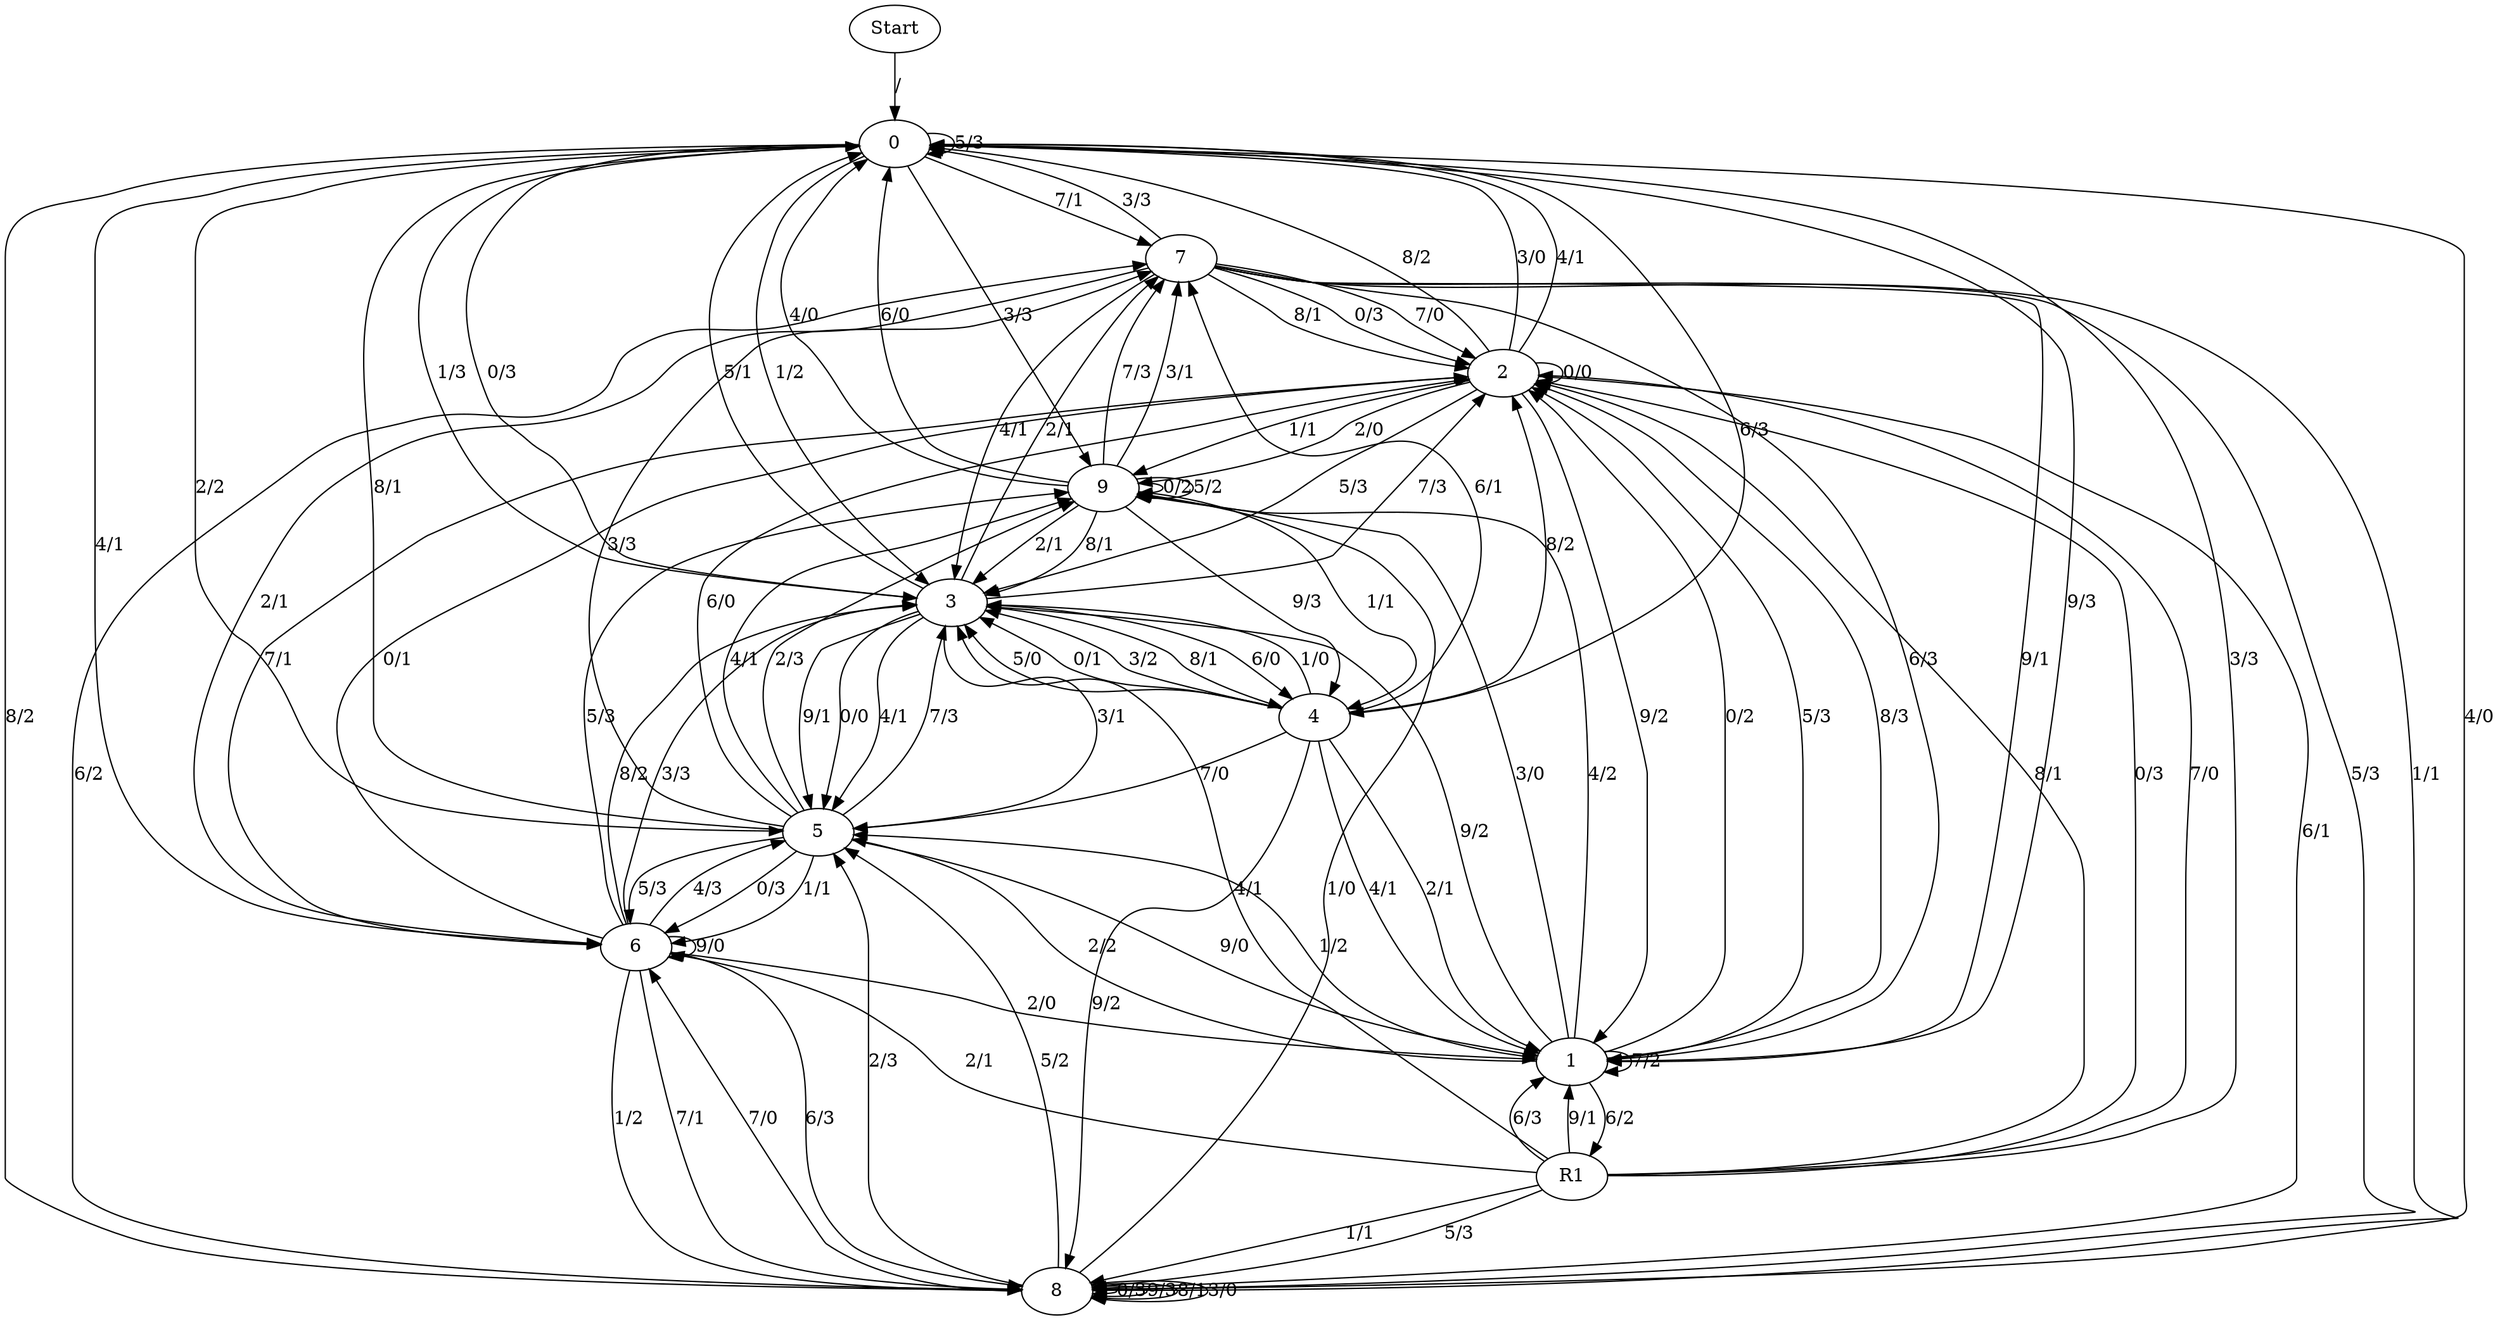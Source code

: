 digraph {
	Start -> 0 [label="/"]
	0 -> 7 [label="7/1"]
	0 -> 4 [label="6/3"]
	0 -> 3 [label="0/3"]
	0 -> 3 [label="1/2"]
	0 -> 1 [label="9/3"]
	0 -> 5 [label="2/2"]
	0 -> 8 [label="8/2"]
	0 -> 6 [label="4/1"]
	0 -> 0 [label="5/3"]
	0 -> 9 [label="3/3"]
	9 -> 0 [label="4/0"]
	9 -> 9 [label="0/2"]
	9 -> 3 [label="8/1"]
	9 -> 3 [label="2/1"]
	9 -> 4 [label="1/1"]
	9 -> 9 [label="5/2"]
	9 -> 4 [label="9/3"]
	9 -> 7 [label="7/3"]
	9 -> 0 [label="6/0"]
	9 -> 7 [label="3/1"]
	3 -> 0 [label="5/1"]
	3 -> 4 [label="6/0"]
	3 -> 5 [label="3/1"]
	3 -> 5 [label="9/1"]
	3 -> 5 [label="0/0"]
	3 -> 7 [label="2/1"]
	3 -> 4 [label="8/1"]
	3 -> 2 [label="7/3"]
	3 -> 0 [label="1/3"]
	3 -> 5 [label="4/1"]
	7 -> 1 [label="9/1"]
	7 -> 8 [label="5/3"]
	7 -> 2 [label="8/1"]
	7 -> 6 [label="2/1"]
	7 -> 3 [label="4/1"]
	7 -> 2 [label="0/3"]
	7 -> 2 [label="7/0"]
	7 -> 1 [label="6/3"]
	7 -> 8 [label="1/1"]
	7 -> 0 [label="3/3"]
	2 -> 1 [label="9/2"]
	2 -> 2 [label="0/0"]
	2 -> 8 [label="6/1"]
	2 -> 6 [label="7/1"]
	2 -> 0 [label="3/0"]
	2 -> 0 [label="4/1"]
	2 -> 3 [label="5/3"]
	2 -> 9 [label="2/0"]
	2 -> 0 [label="8/2"]
	2 -> 9 [label="1/1"]
	4 -> 8 [label="9/2"]
	4 -> 1 [label="2/1"]
	4 -> 3 [label="1/0"]
	4 -> 3 [label="5/0"]
	4 -> 3 [label="0/1"]
	4 -> 3 [label="3/2"]
	4 -> 1 [label="4/1"]
	4 -> 2 [label="8/2"]
	4 -> 7 [label="6/1"]
	4 -> 5 [label="7/0"]
	1 -> 2 [label="0/2"]
	1 -> 5 [label="1/2"]
	1 -> 2 [label="5/3"]
	1 -> R1 [label="6/2"]
	1 -> 9 [label="4/2"]
	1 -> 3 [label="9/2"]
	1 -> 5 [label="2/2"]
	1 -> 2 [label="8/3"]
	1 -> 1 [label="7/2"]
	1 -> 9 [label="3/0"]
	R1 -> 2 [label="8/1"]
	R1 -> 6 [label="2/1"]
	R1 -> 0 [label="3/3"]
	R1 -> 1 [label="6/3"]
	R1 -> 2 [label="0/3"]
	R1 -> 8 [label="1/1"]
	R1 -> 8 [label="5/3"]
	R1 -> 2 [label="7/0"]
	R1 -> 1 [label="9/1"]
	R1 -> 3 [label="4/1"]
	5 -> 9 [label="2/3"]
	5 -> 2 [label="6/0"]
	5 -> 6 [label="0/3"]
	5 -> 0 [label="8/1"]
	5 -> 3 [label="7/3"]
	5 -> 7 [label="3/3"]
	5 -> 9 [label="4/1"]
	5 -> 6 [label="1/1"]
	5 -> 6 [label="5/3"]
	5 -> 1 [label="9/0"]
	6 -> 8 [label="6/3"]
	6 -> 6 [label="9/0"]
	6 -> 9 [label="5/3"]
	6 -> 1 [label="2/0"]
	6 -> 2 [label="0/1"]
	6 -> 3 [label="3/3"]
	6 -> 5 [label="4/3"]
	6 -> 8 [label="1/2"]
	6 -> 8 [label="7/1"]
	6 -> 3 [label="8/2"]
	8 -> 8 [label="0/3"]
	8 -> 5 [label="2/3"]
	8 -> 0 [label="4/0"]
	8 -> 8 [label="9/3"]
	8 -> 8 [label="8/1"]
	8 -> 9 [label="1/0"]
	8 -> 8 [label="3/0"]
	8 -> 7 [label="6/2"]
	8 -> 6 [label="7/0"]
	8 -> 5 [label="5/2"]
}
